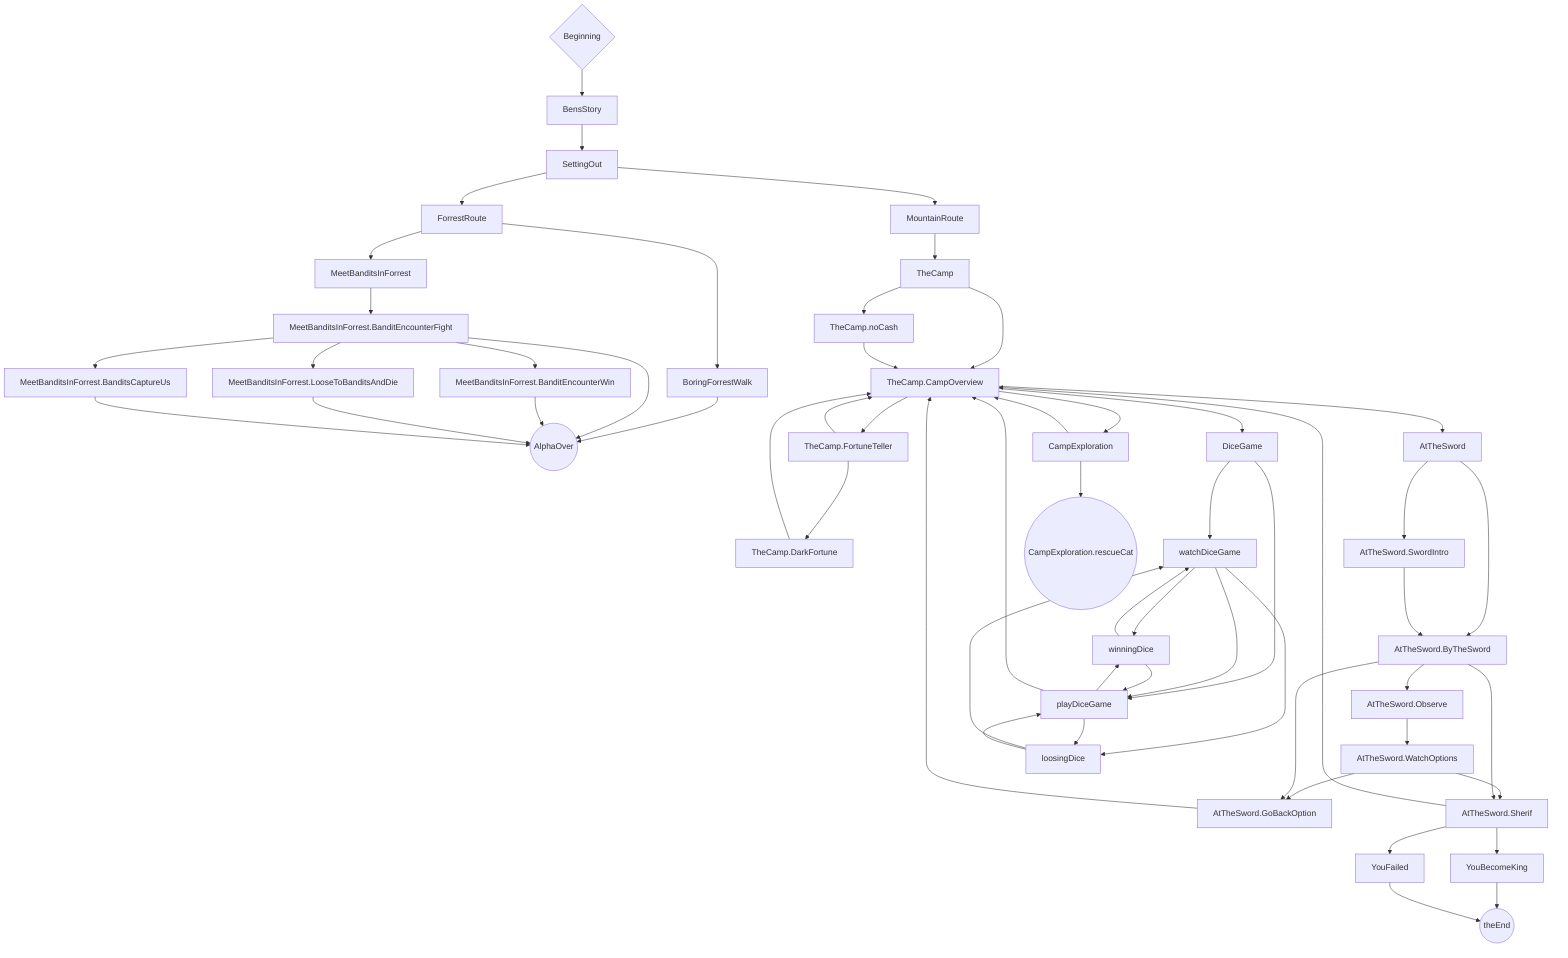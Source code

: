 graph TD;Beginning;BensStory;SettingOut;ForrestRoute;BoringForrestWalk;MeetBanditsInForrest;MeetBanditsInForrest.BanditEncounterFight;MeetBanditsInForrest.BanditEncounterWin;MeetBanditsInForrest.LooseToBanditsAndDie;MeetBanditsInForrest.BanditsCaptureUs;AlphaOver;theEnd;TheCamp;TheCamp.noCash;TheCamp.CampOverview;TheCamp.FortuneTeller;TheCamp.DarkFortune;AtTheSword;AtTheSword.SwordIntro;AtTheSword.GoBackOption;AtTheSword.WatchOptions;AtTheSword.ByTheSword;AtTheSword.Observe;AtTheSword.Sherif;YouBecomeKing;YouFailed;DiceGame;winningDice;loosingDice;watchDiceGame;playDiceGame;CampExploration;CampExploration.rescueCat;MountainRoute;Beginning-->BensStory;BensStory-->SettingOut;SettingOut-->ForrestRoute;SettingOut-->MountainRoute;ForrestRoute-->BoringForrestWalk;ForrestRoute-->MeetBanditsInForrest;BoringForrestWalk-->AlphaOver;MeetBanditsInForrest-->MeetBanditsInForrest.BanditEncounterFight;MeetBanditsInForrest.BanditEncounterFight-->MeetBanditsInForrest.BanditEncounterWin;MeetBanditsInForrest.BanditEncounterFight-->MeetBanditsInForrest.BanditsCaptureUs;MeetBanditsInForrest.BanditEncounterFight-->MeetBanditsInForrest.LooseToBanditsAndDie;MeetBanditsInForrest.BanditEncounterFight-->AlphaOver;MeetBanditsInForrest.BanditEncounterWin-->AlphaOver;MeetBanditsInForrest.LooseToBanditsAndDie-->AlphaOver;MeetBanditsInForrest.BanditsCaptureUs-->AlphaOver;TheCamp-->TheCamp.CampOverview;TheCamp-->TheCamp.noCash;TheCamp.noCash-->TheCamp.CampOverview;TheCamp.CampOverview-->TheCamp.FortuneTeller;TheCamp.CampOverview-->DiceGame;TheCamp.CampOverview-->CampExploration;TheCamp.CampOverview-->AtTheSword;TheCamp.FortuneTeller-->TheCamp.CampOverview;TheCamp.FortuneTeller-->TheCamp.DarkFortune;TheCamp.DarkFortune-->TheCamp.CampOverview;AtTheSword-->AtTheSword.SwordIntro;AtTheSword-->AtTheSword.ByTheSword;AtTheSword.SwordIntro-->AtTheSword.ByTheSword;AtTheSword.GoBackOption-->TheCamp.CampOverview;AtTheSword.WatchOptions-->AtTheSword.GoBackOption;AtTheSword.WatchOptions-->AtTheSword.Sherif;AtTheSword.ByTheSword-->AtTheSword.GoBackOption;AtTheSword.ByTheSword-->AtTheSword.Sherif;AtTheSword.ByTheSword-->AtTheSword.Observe;AtTheSword.Observe-->AtTheSword.WatchOptions;AtTheSword.Sherif-->TheCamp.CampOverview;AtTheSword.Sherif-->YouBecomeKing;AtTheSword.Sherif-->YouFailed;YouBecomeKing-->theEnd;YouFailed-->theEnd;DiceGame-->watchDiceGame;DiceGame-->playDiceGame;watchDiceGame-->winningDice;winningDice-->watchDiceGame;watchDiceGame-->loosingDice;loosingDice-->watchDiceGame;watchDiceGame-->playDiceGame;playDiceGame-->loosingDice;loosingDice-->playDiceGame;playDiceGame-->winningDice;winningDice-->playDiceGame;playDiceGame-->TheCamp.CampOverview;CampExploration-->CampExploration.rescueCat;CampExploration-->TheCamp.CampOverview;MountainRoute-->TheCamp;AlphaOver((AlphaOver));theEnd((theEnd));CampExploration.rescueCat((CampExploration.rescueCat));Beginning{Beginning};